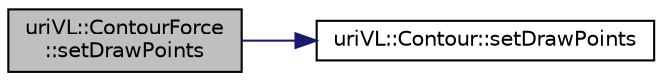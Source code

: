 digraph "uriVL::ContourForce::setDrawPoints"
{
  edge [fontname="Helvetica",fontsize="10",labelfontname="Helvetica",labelfontsize="10"];
  node [fontname="Helvetica",fontsize="10",shape=record];
  rankdir="LR";
  Node1 [label="uriVL::ContourForce\l::setDrawPoints",height=0.2,width=0.4,color="black", fillcolor="grey75", style="filled", fontcolor="black"];
  Node1 -> Node2 [color="midnightblue",fontsize="10",style="solid",fontname="Helvetica"];
  Node2 [label="uriVL::Contour::setDrawPoints",height=0.2,width=0.4,color="black", fillcolor="white", style="filled",URL="$classuriVL_1_1Contour.html#af19faa1700cb5cf7a05715a62b58d2b1",tooltip="Sets whether to draw points at each vertex. "];
}
